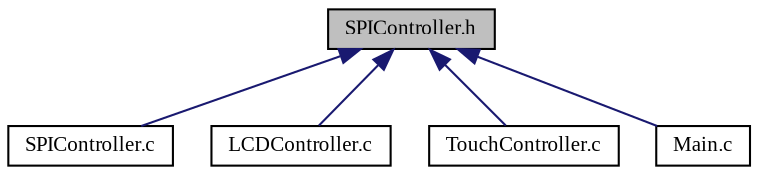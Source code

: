 digraph "SPIController.h"
{
  edge [fontname="TimesNewRoman",fontsize="10",labelfontname="TimesNewRoman",labelfontsize="10"];
  node [fontname="TimesNewRoman",fontsize="10",shape=record];
  Node2 [label="SPIController.h",height=0.2,width=0.4,color="black", fillcolor="grey75", style="filled", fontcolor="black"];
  Node2 -> Node3 [dir="back",color="midnightblue",fontsize="10",style="solid"];
  Node3 [label="SPIController.c",height=0.2,width=0.4,color="black", fillcolor="white", style="filled",URL="$_s_p_i_controller_8c.html",tooltip="Kontroler interfejsu SPI - source file. "];
  Node2 -> Node4 [dir="back",color="midnightblue",fontsize="10",style="solid"];
  Node4 [label="LCDController.c",height=0.2,width=0.4,color="black", fillcolor="white", style="filled",URL="$_l_c_d_controller_8c.html",tooltip="Kontroler sterownika wyswietlacza BD663474 - source file. "];
  Node2 -> Node5 [dir="back",color="midnightblue",fontsize="10",style="solid"];
  Node5 [label="TouchController.c",height=0.2,width=0.4,color="black", fillcolor="white", style="filled",URL="$_touch_controller_8c.html",tooltip="Kontroler sterownika dotyku XPT2046 - source file. "];
  Node2 -> Node6 [dir="back",color="midnightblue",fontsize="10",style="solid"];
  Node6 [label="Main.c",height=0.2,width=0.4,color="black", fillcolor="white", style="filled",URL="$_main_8c.html",tooltip="Zrodlo z glowna funkcja programu - source file. "];
}
